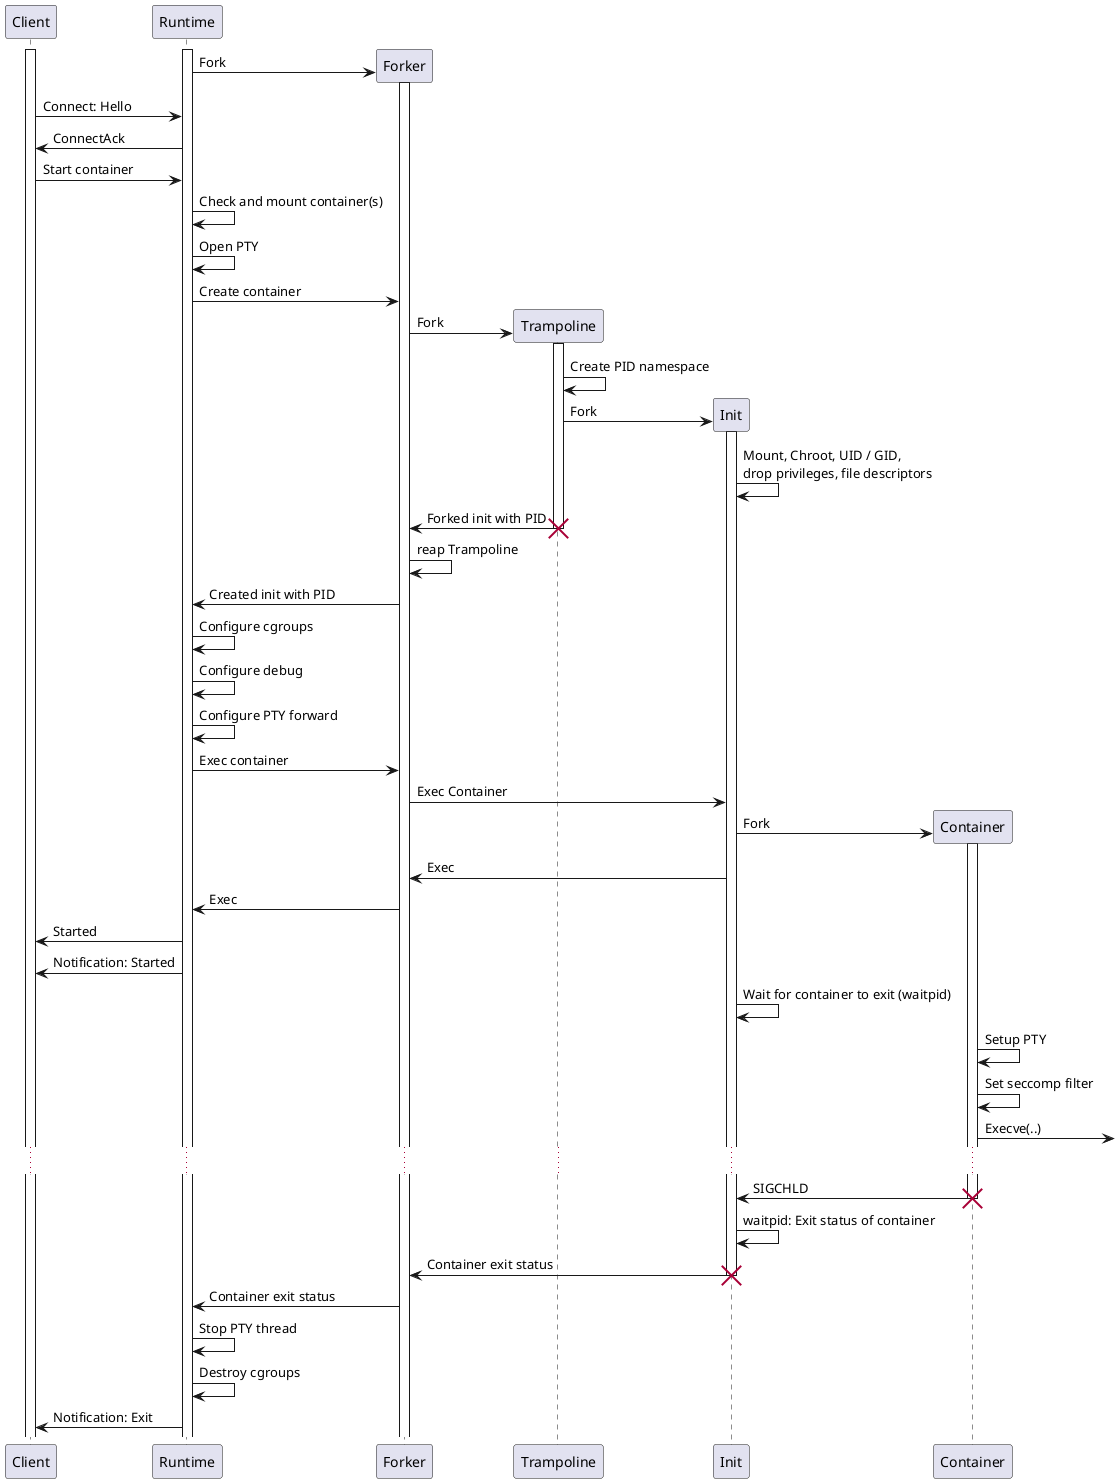 @startuml container_startup

create Client
activate Client

create Runtime
activate Runtime

create Forker
Runtime -> Forker: Fork
activate Forker

Client -> Runtime: Connect: Hello
Client <- Runtime: ConnectAck
Client -> Runtime: Start container
Runtime -> Runtime: Check and mount container(s)
Runtime -> Runtime: Open PTY

Runtime -> Forker: Create container

create Trampoline
Forker -> Trampoline: Fork
activate Trampoline
Trampoline -> Trampoline: Create PID namespace

create Init
Trampoline -> Init: Fork
activate Init
Init -> Init: Mount, Chroot, UID / GID,\ndrop privileges, file descriptors

Trampoline -> Forker: Forked init with PID
destroy Trampoline

Forker -> Forker: reap Trampoline

Forker -> Runtime: Created init with PID

Runtime -> Runtime: Configure cgroups
Runtime -> Runtime: Configure debug
Runtime -> Runtime: Configure PTY forward

Runtime -> Forker: Exec container
Forker -> Init: Exec Container
create Container
Init -> Container: Fork
activate Container
Forker <- Init: Exec
Runtime <- Forker: Exec
Client <- Runtime: Started
Client <- Runtime: Notification: Started

Init -> Init: Wait for container to exit (waitpid)
Container -> Container: Setup PTY
Container -> Container: Set seccomp filter
Container -> : Execve(..)
...
Container -> Init: SIGCHLD
destroy Container

Init -> Init: waitpid: Exit status of container
Init -> Forker: Container exit status
destroy Init

Forker -> Runtime: Container exit status
Runtime -> Runtime: Stop PTY thread
Runtime -> Runtime: Destroy cgroups
Client <- Runtime: Notification: Exit

@enduml
